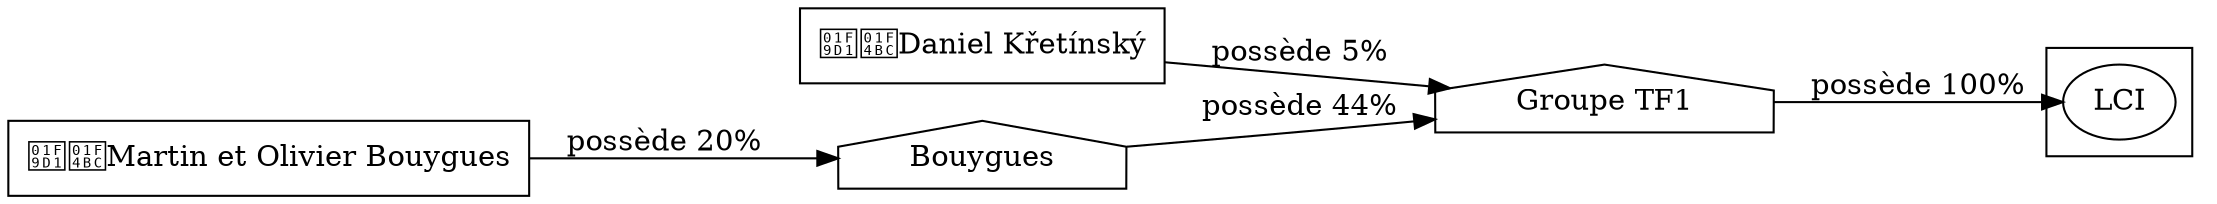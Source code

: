 digraph {
  rankdir=LR;
  subgraph roots {
    
      "daniel-kretinsky-92"[label="🧑‍💼Daniel Křetínský" shape=box]
    
      "martin-et-olivier-bouygues-120"[label="🧑‍💼Martin et Olivier Bouygues" shape=box]
    
  }

  
    "groupe-tf1-122"[label="Groupe TF1" shape=house]
  
    "bouygues-121"[label="Bouygues" shape=house]
  

  subgraph clusterLeaves {
    
      "lci-125"[label="LCI"]
    
  }

  
    "groupe-tf1-122" -> "lci-125" [
      label="possède 100%"
    ]
  
    "daniel-kretinsky-92" -> "groupe-tf1-122" [
      label="possède 5%"
    ]
  
    "bouygues-121" -> "groupe-tf1-122" [
      label="possède 44%"
    ]
  
    "martin-et-olivier-bouygues-120" -> "bouygues-121" [
      label="possède 20%"
    ]
  
}
